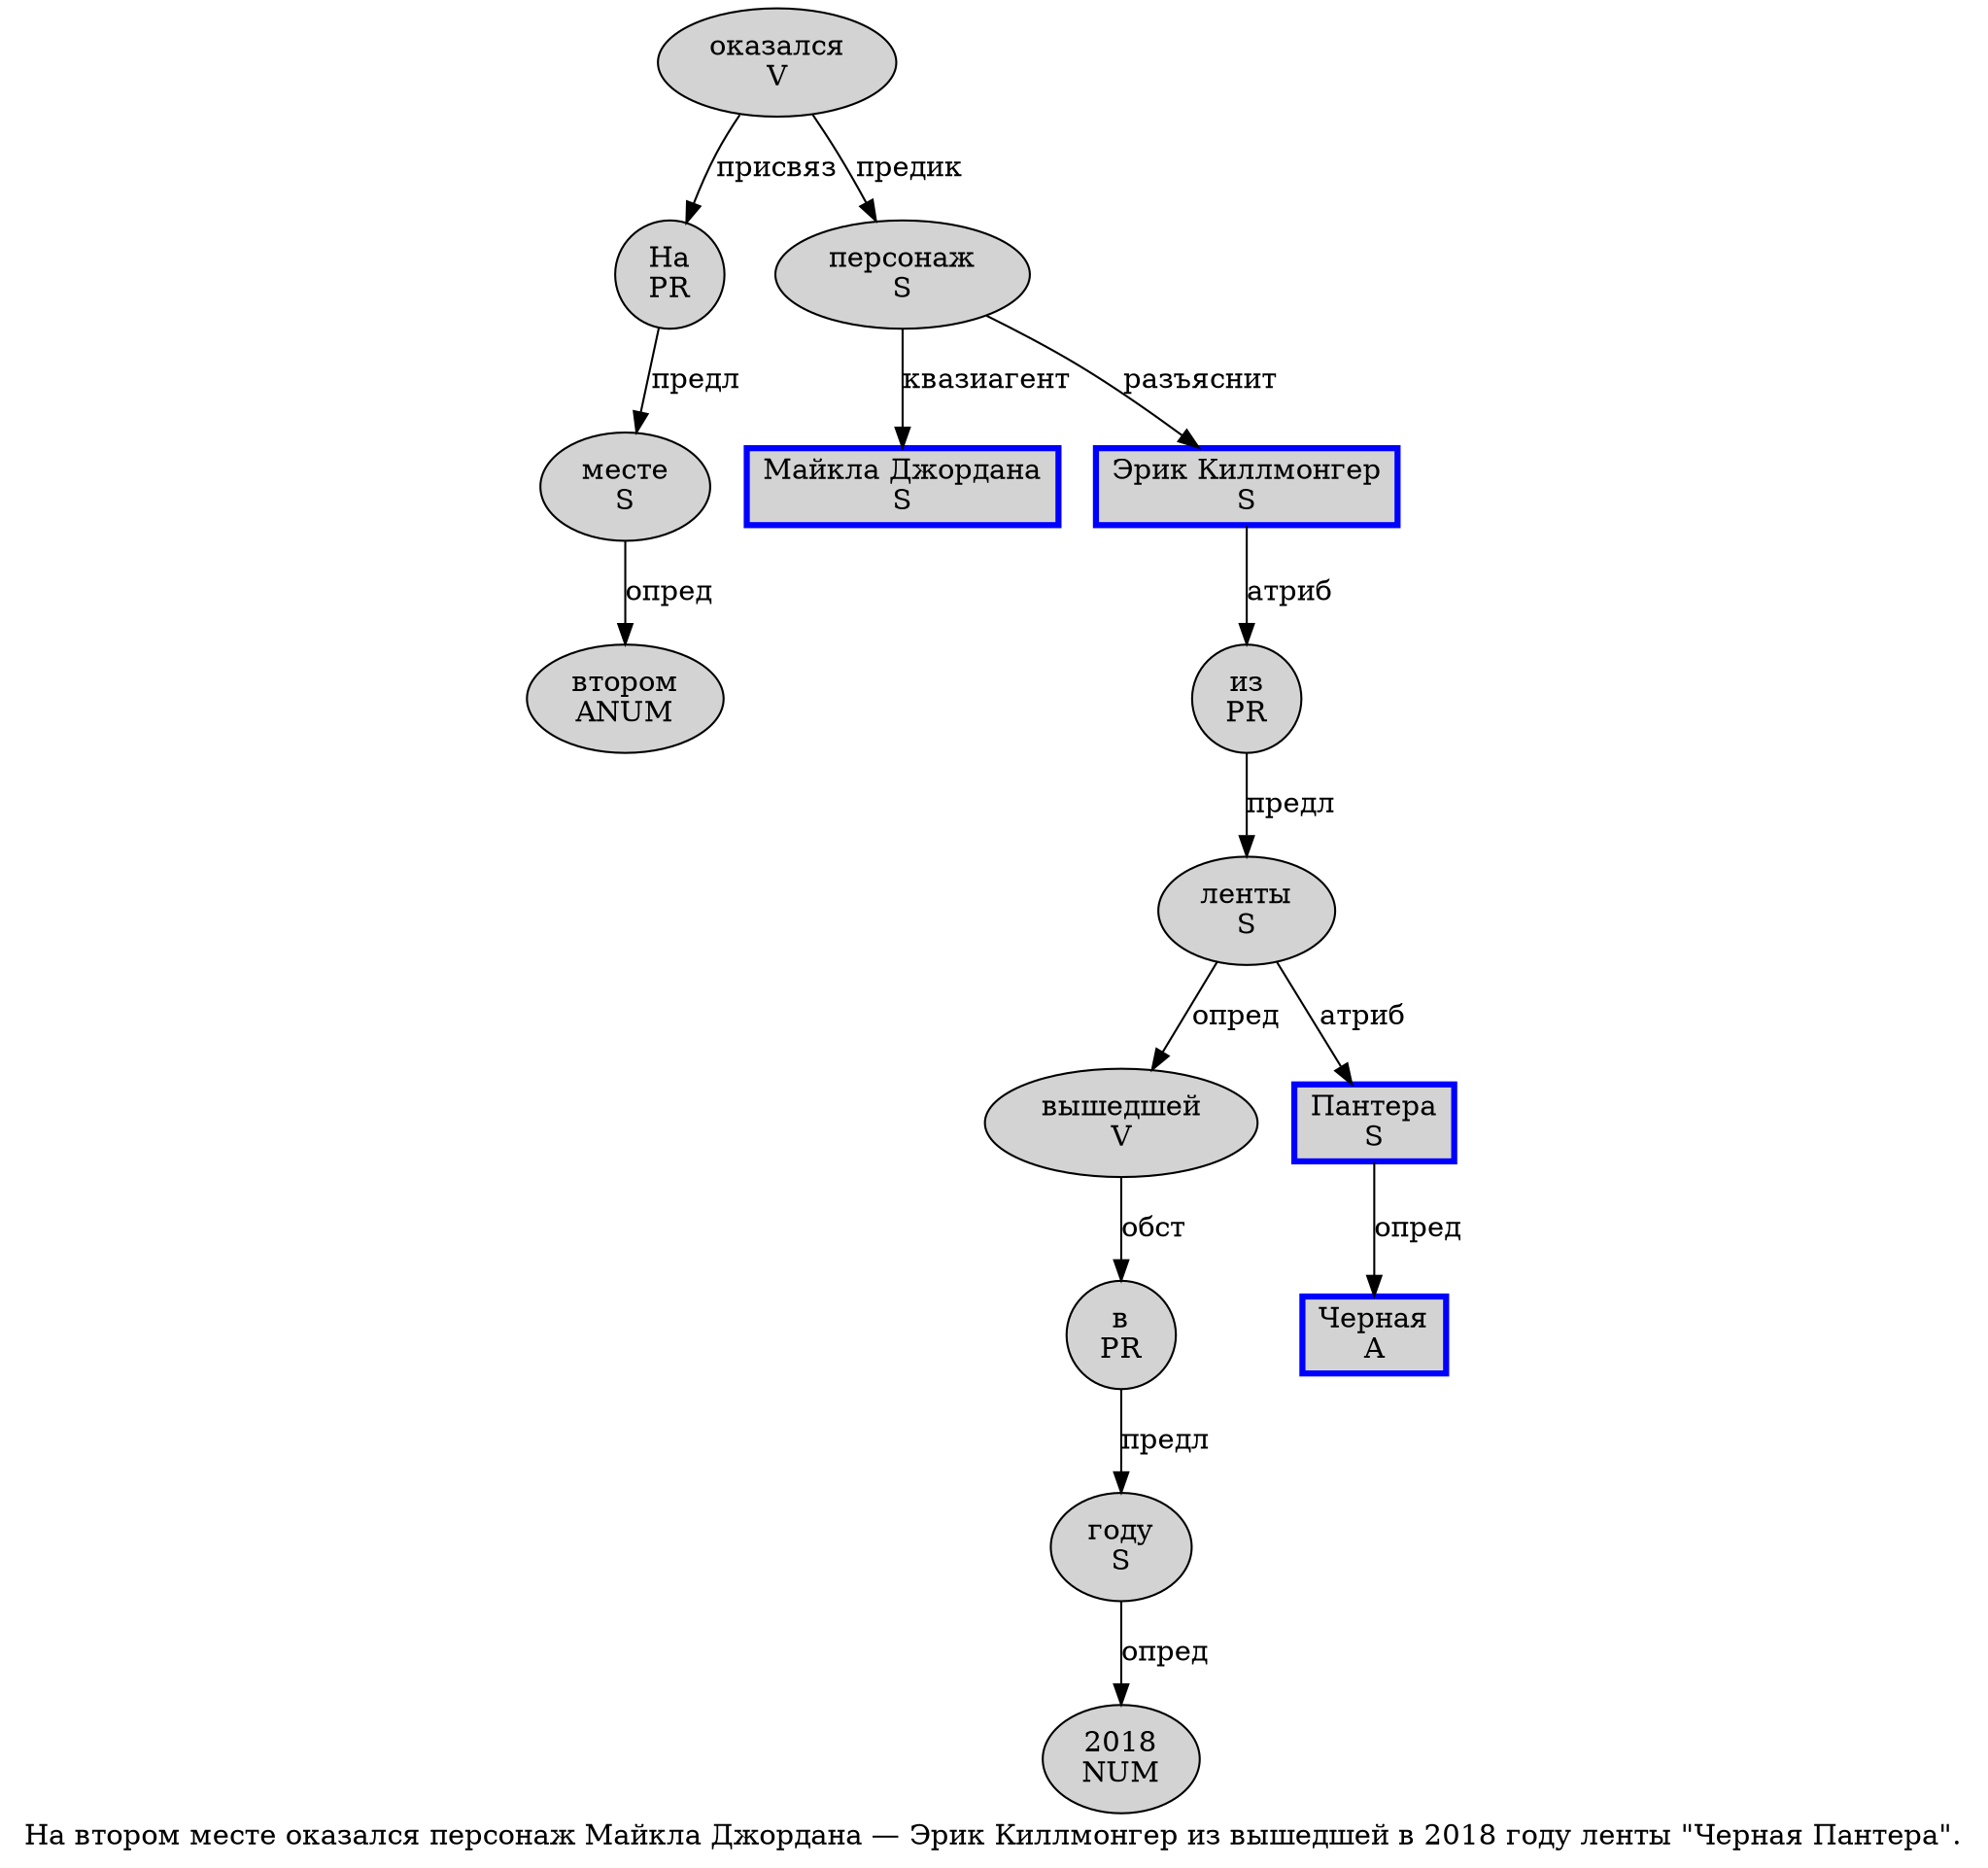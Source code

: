 digraph SENTENCE_1553 {
	graph [label="На втором месте оказался персонаж Майкла Джордана — Эрик Киллмонгер из вышедшей в 2018 году ленты \"Черная Пантера\"."]
	node [style=filled]
		0 [label="На
PR" color="" fillcolor=lightgray penwidth=1 shape=ellipse]
		1 [label="втором
ANUM" color="" fillcolor=lightgray penwidth=1 shape=ellipse]
		2 [label="месте
S" color="" fillcolor=lightgray penwidth=1 shape=ellipse]
		3 [label="оказался
V" color="" fillcolor=lightgray penwidth=1 shape=ellipse]
		4 [label="персонаж
S" color="" fillcolor=lightgray penwidth=1 shape=ellipse]
		5 [label="Майкла Джордана
S" color=blue fillcolor=lightgray penwidth=3 shape=box]
		7 [label="Эрик Киллмонгер
S" color=blue fillcolor=lightgray penwidth=3 shape=box]
		8 [label="из
PR" color="" fillcolor=lightgray penwidth=1 shape=ellipse]
		9 [label="вышедшей
V" color="" fillcolor=lightgray penwidth=1 shape=ellipse]
		10 [label="в
PR" color="" fillcolor=lightgray penwidth=1 shape=ellipse]
		11 [label="2018
NUM" color="" fillcolor=lightgray penwidth=1 shape=ellipse]
		12 [label="году
S" color="" fillcolor=lightgray penwidth=1 shape=ellipse]
		13 [label="ленты
S" color="" fillcolor=lightgray penwidth=1 shape=ellipse]
		15 [label="Черная
A" color=blue fillcolor=lightgray penwidth=3 shape=box]
		16 [label="Пантера
S" color=blue fillcolor=lightgray penwidth=3 shape=box]
			4 -> 5 [label="квазиагент"]
			4 -> 7 [label="разъяснит"]
			8 -> 13 [label="предл"]
			9 -> 10 [label="обст"]
			7 -> 8 [label="атриб"]
			10 -> 12 [label="предл"]
			0 -> 2 [label="предл"]
			16 -> 15 [label="опред"]
			2 -> 1 [label="опред"]
			3 -> 0 [label="присвяз"]
			3 -> 4 [label="предик"]
			12 -> 11 [label="опред"]
			13 -> 9 [label="опред"]
			13 -> 16 [label="атриб"]
}